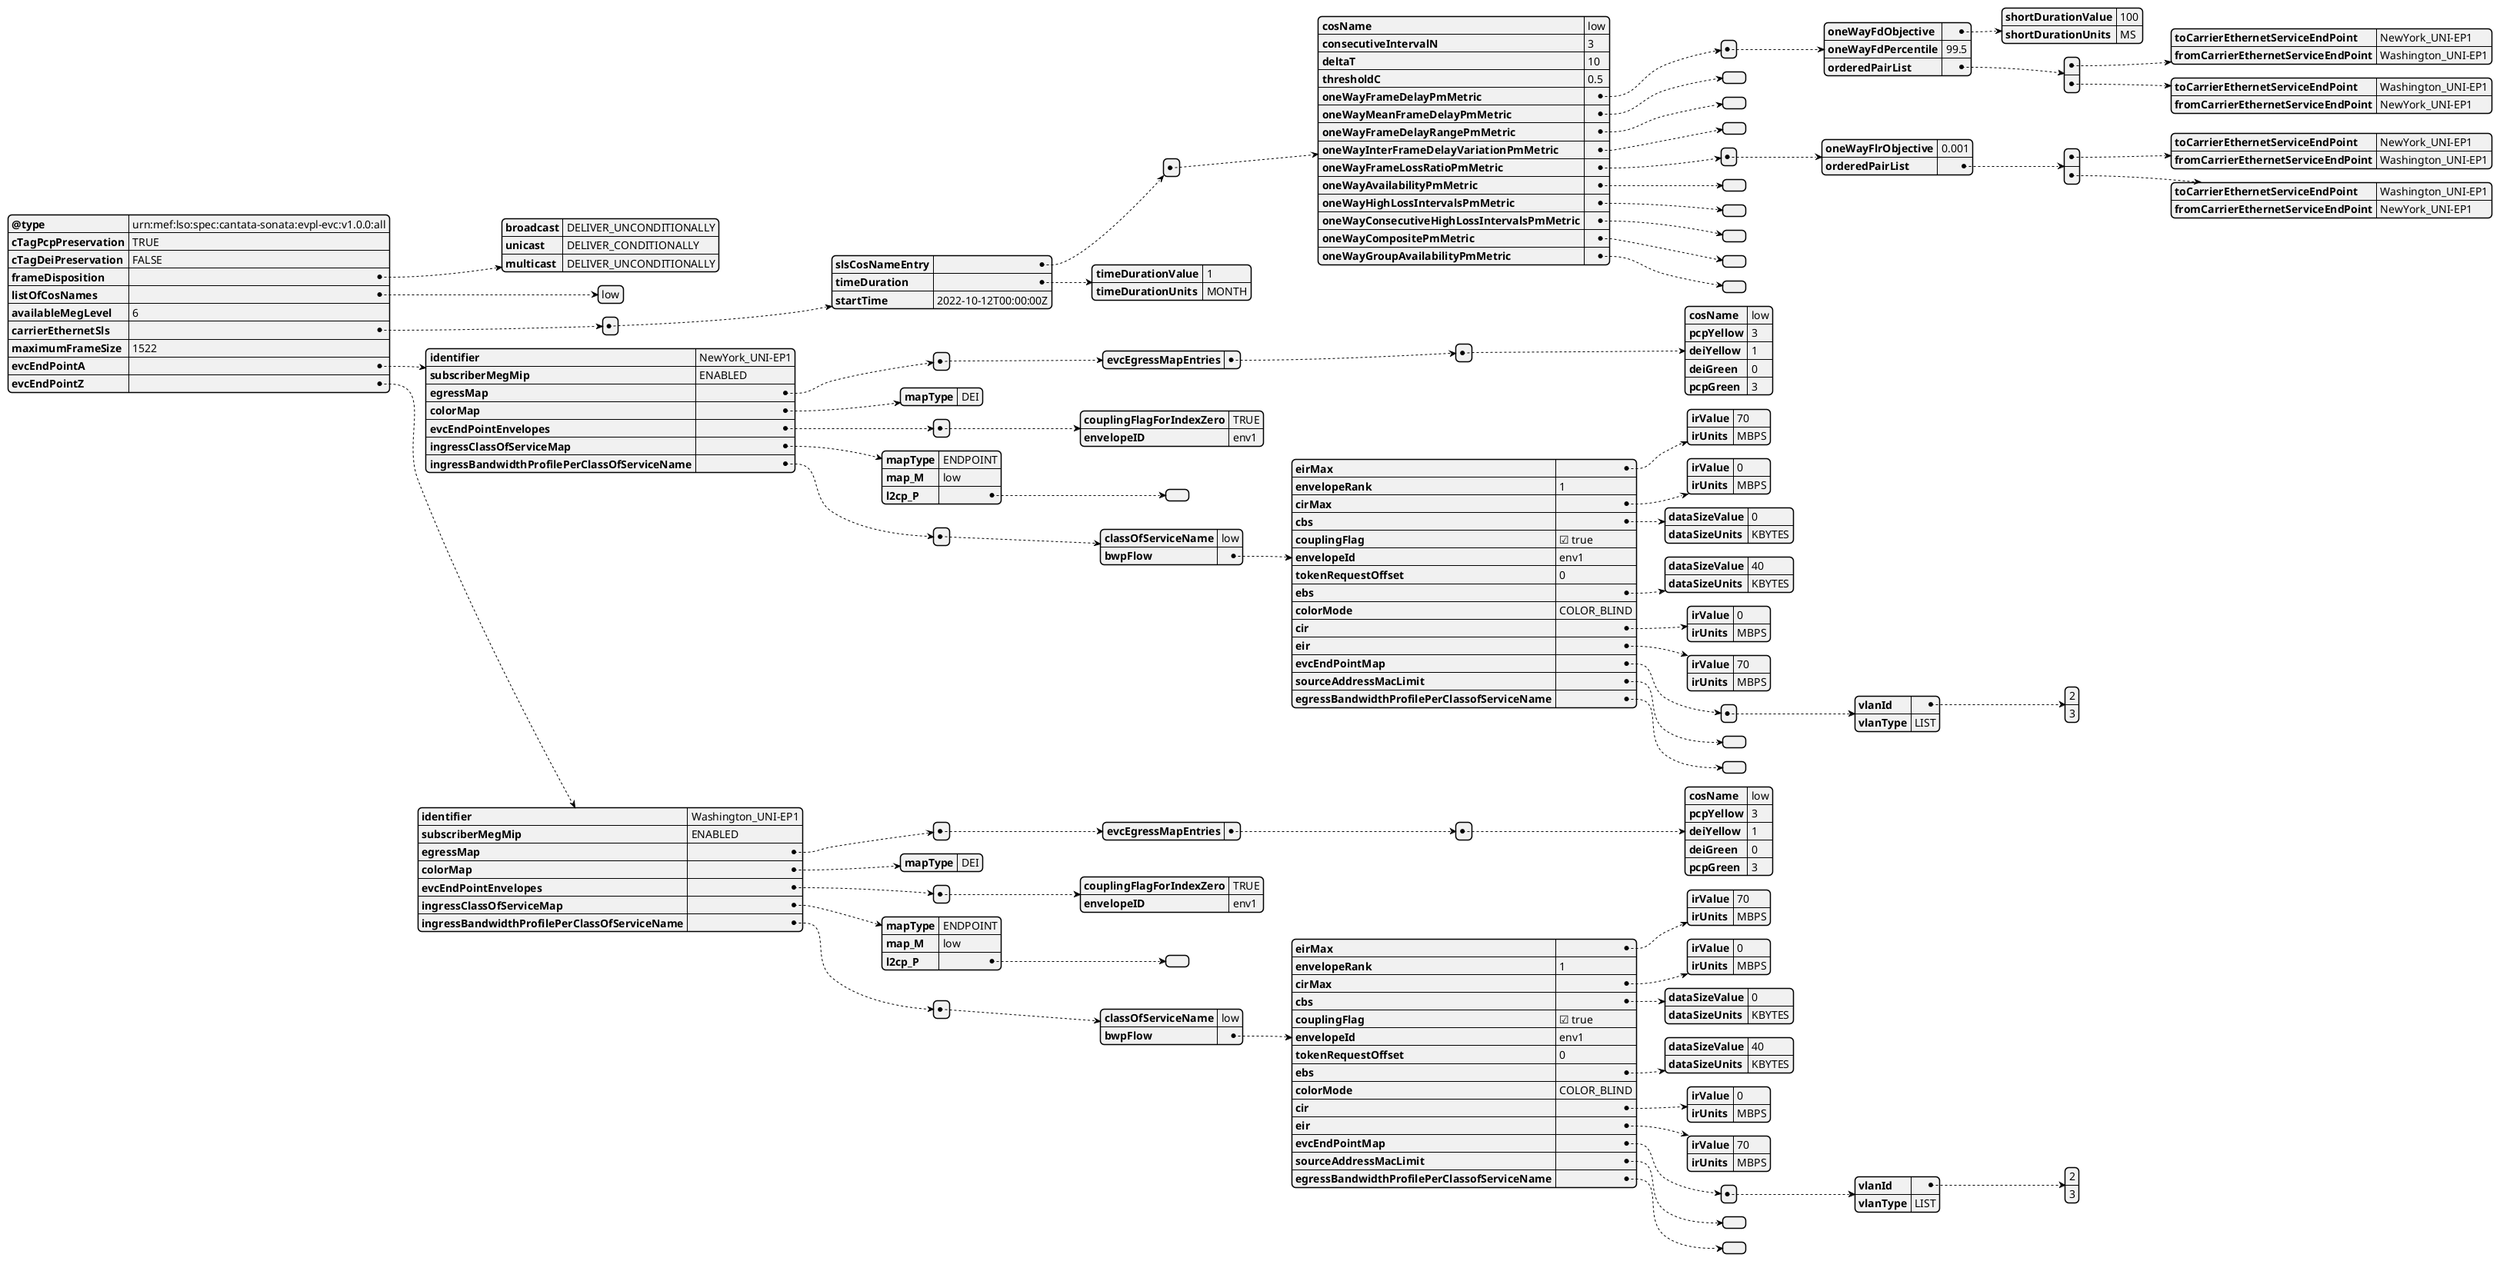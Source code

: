 @startjson
{
          "@type": "urn:mef:lso:spec:cantata-sonata:evpl-evc:v1.0.0:all",
          "cTagPcpPreservation": "TRUE",
          "cTagDeiPreservation": "FALSE",
          "frameDisposition": {
            "broadcast": "DELIVER_UNCONDITIONALLY",
            "unicast": "DELIVER_CONDITIONALLY",
            "multicast": "DELIVER_UNCONDITIONALLY"
          },
          "listOfCosNames": ["low"],
          "availableMegLevel": "6",
          "carrierEthernetSls": [
            {
              "slsCosNameEntry": [
                {
                  "cosName": "low",
                  "consecutiveIntervalN": 3,
                  "deltaT": 10,
                  "thresholdC": 0.5,
                  "oneWayFrameDelayPmMetric": [
                    {
                      "oneWayFdObjective": {
                        "shortDurationValue": 100,
                        "shortDurationUnits": "MS"
                      },
                      "oneWayFdPercentile": 99.5,
                      "orderedPairList": [
                        {
                          "toCarrierEthernetServiceEndPoint": "NewYork_UNI-EP1",
                          "fromCarrierEthernetServiceEndPoint": "Washington_UNI-EP1"
                        },
                        {
                          "toCarrierEthernetServiceEndPoint": "Washington_UNI-EP1",
                          "fromCarrierEthernetServiceEndPoint": "NewYork_UNI-EP1"
                        }
                      ]
                    }
                  ],
                  "oneWayMeanFrameDelayPmMetric": [],
                  "oneWayFrameDelayRangePmMetric": [],
                  "oneWayInterFrameDelayVariationPmMetric": [],
                  "oneWayFrameLossRatioPmMetric": [
                    {
                      "oneWayFlrObjective": 0.001,
                      "orderedPairList": [
                        {
                          "toCarrierEthernetServiceEndPoint": "NewYork_UNI-EP1",
                          "fromCarrierEthernetServiceEndPoint": "Washington_UNI-EP1"
                        },
                        {
                          "toCarrierEthernetServiceEndPoint": "Washington_UNI-EP1",
                          "fromCarrierEthernetServiceEndPoint": "NewYork_UNI-EP1"
                        }
                      ]
                    }
                  ],
                  "oneWayAvailabilityPmMetric": [],
                  "oneWayHighLossIntervalsPmMetric": [],
                  "oneWayConsecutiveHighLossIntervalsPmMetric": [],
                  "oneWayCompositePmMetric": [],
                  "oneWayGroupAvailabilityPmMetric": []
                }
              ],
              "timeDuration": {
                "timeDurationValue": 1,
                "timeDurationUnits": "MONTH"
              },
              "startTime": "2022-10-12T00:00:00Z"
            }
          ],
          "maximumFrameSize": 1522,
          "evcEndPointA": {
            "identifier": "NewYork_UNI-EP1",
            "subscriberMegMip": "ENABLED",
            "egressMap": [
              {
                "evcEgressMapEntries": [
                  {
                    "cosName": "low",
                    "pcpYellow": 3,
                    "deiYellow": 1,
                    "deiGreen": 0,
                    "pcpGreen": 3
                  }
                ]
              }
            ],
            "colorMap": {
              "mapType": "DEI"
            },
            "evcEndPointEnvelopes": [
              {
                "couplingFlagForIndexZero": "TRUE",
                "envelopeID": "env1"
              }
            ],
            "ingressClassOfServiceMap": {
              "mapType": "ENDPOINT",
              "map_M": "low",
              "l2cp_P": []
            },
            "ingressBandwidthProfilePerClassOfServiceName": [
              {
                "classOfServiceName": "low",
                "bwpFlow": {
                  "eirMax": {
                    "irValue": 70,
                    "irUnits": "MBPS"
                  },
                  "envelopeRank": 1,
                  "cirMax": {
                    "irValue": 0,
                    "irUnits": "MBPS"
                  },
                  "cbs": {
                    "dataSizeValue": 0,
                    "dataSizeUnits": "KBYTES"
                  },
                  "couplingFlag": true,
                  "envelopeId": "env1",
                  "tokenRequestOffset": 0,
                  "ebs": {
                    "dataSizeValue": 40,
                    "dataSizeUnits": "KBYTES"
                  },
                  "colorMode": "COLOR_BLIND",
                  "cir": {
                    "irValue": 0,
                    "irUnits": "MBPS"
                  },
                  "eir": {
                    "irValue": 70,
                    "irUnits": "MBPS"
                  },
                  "evcEndPointMap": [
                    {
                      "vlanId": [2, 3],
                      "vlanType": "LIST"
                    }
                  ],
                  "sourceAddressMacLimit": [],
                  "egressBandwidthProfilePerClassofServiceName": []
                }
              }
            ]
          },
          "evcEndPointZ": {
            "identifier": "Washington_UNI-EP1",
            "subscriberMegMip": "ENABLED",
            "egressMap": [
              {
                "evcEgressMapEntries": [
                  {
                    "cosName": "low",
                    "pcpYellow": 3,
                    "deiYellow": 1,
                    "deiGreen": 0,
                    "pcpGreen": 3
                  }
                ]
              }
            ],
            "colorMap": {
              "mapType": "DEI"
            },
            "evcEndPointEnvelopes": [
              {
                "couplingFlagForIndexZero": "TRUE",
                "envelopeID": "env1"
              }
            ],
            "ingressClassOfServiceMap": {
              "mapType": "ENDPOINT",
              "map_M": "low",
              "l2cp_P": []
            },
            "ingressBandwidthProfilePerClassOfServiceName": [
              {
                "classOfServiceName": "low",
                "bwpFlow": {
                  "eirMax": {
                    "irValue": 70,
                    "irUnits": "MBPS"
                  },
                  "envelopeRank": 1,
                  "cirMax": {
                    "irValue": 0,
                    "irUnits": "MBPS"
                  },
                  "cbs": {
                    "dataSizeValue": 0,
                    "dataSizeUnits": "KBYTES"
                  },
                  "couplingFlag": true,
                  "envelopeId": "env1",
                  "tokenRequestOffset": 0,
                  "ebs": {
                    "dataSizeValue": 40,
                    "dataSizeUnits": "KBYTES"
                  },
                  "colorMode": "COLOR_BLIND",
                  "cir": {
                    "irValue": 0,
                    "irUnits": "MBPS"
                  },
                  "eir": {
                    "irValue": 70,
                    "irUnits": "MBPS"
                  },
                  "evcEndPointMap": [
                    {
                      "vlanId": [2, 3],
                      "vlanType": "LIST"
                    }
                  ],
                  "sourceAddressMacLimit": [],
                  "egressBandwidthProfilePerClassofServiceName": []
                }
              }
            ]
          }
        }
@endjson
